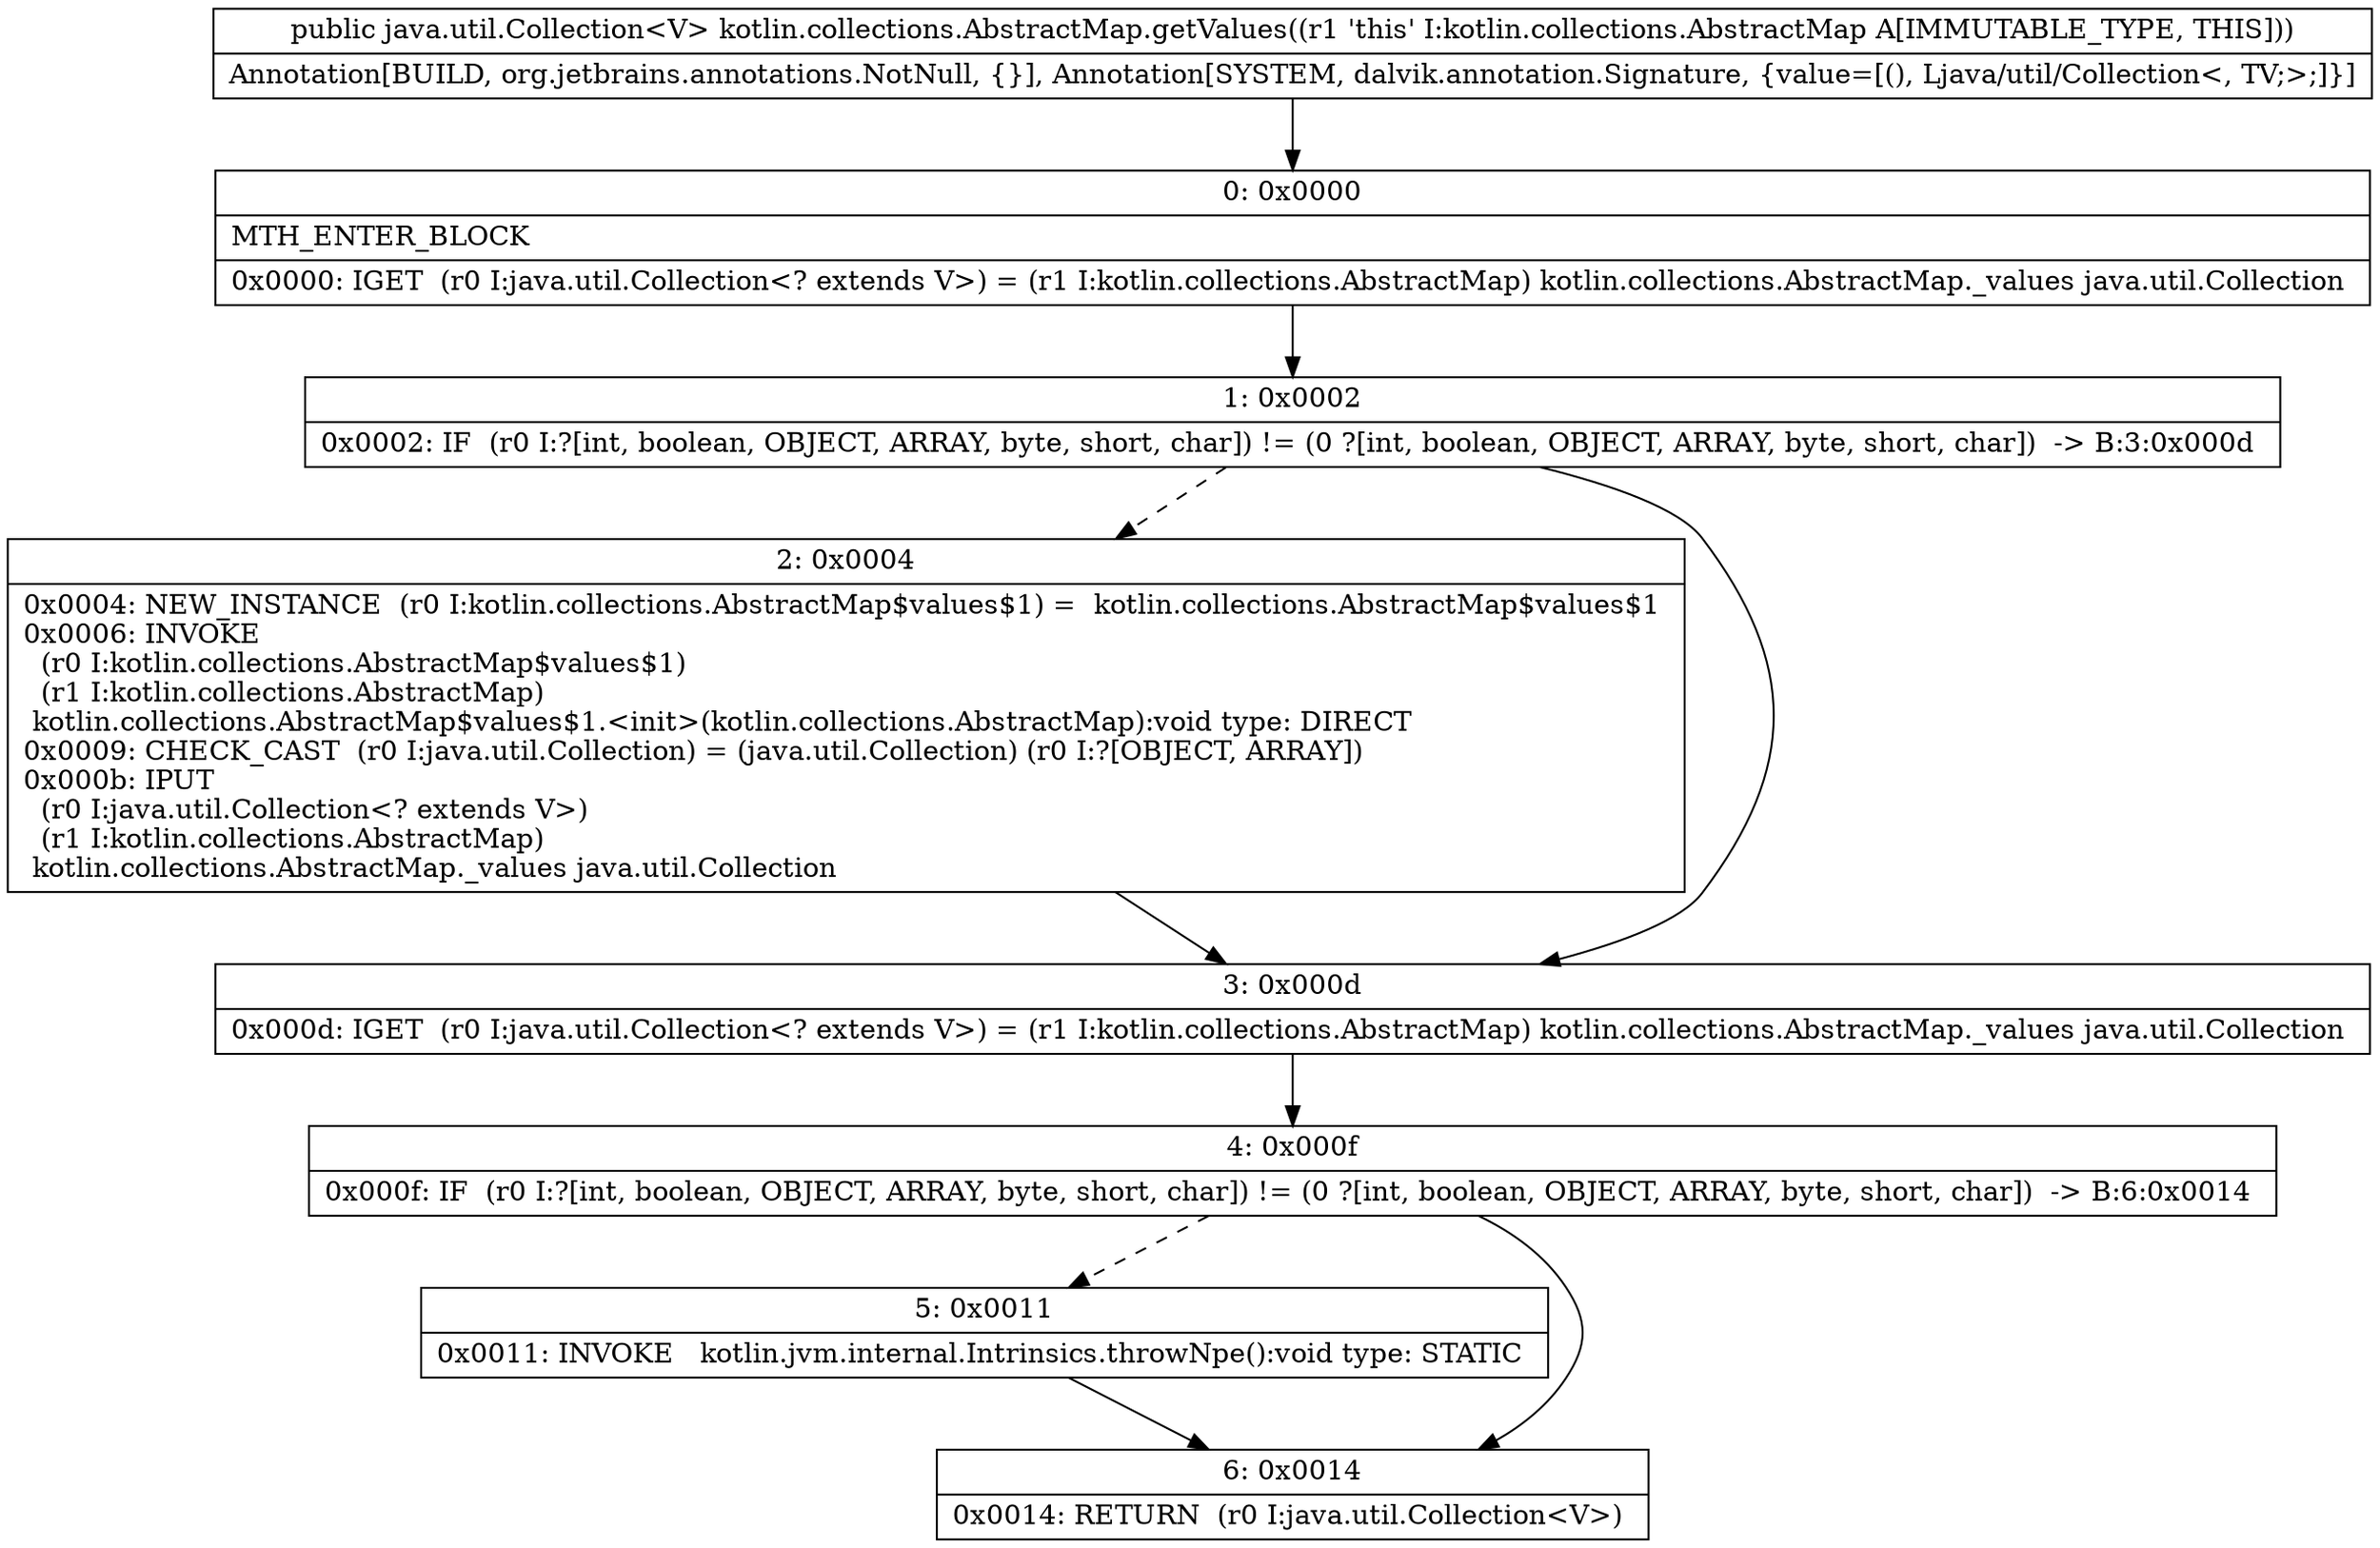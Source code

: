 digraph "CFG forkotlin.collections.AbstractMap.getValues()Ljava\/util\/Collection;" {
Node_0 [shape=record,label="{0\:\ 0x0000|MTH_ENTER_BLOCK\l|0x0000: IGET  (r0 I:java.util.Collection\<? extends V\>) = (r1 I:kotlin.collections.AbstractMap) kotlin.collections.AbstractMap._values java.util.Collection \l}"];
Node_1 [shape=record,label="{1\:\ 0x0002|0x0002: IF  (r0 I:?[int, boolean, OBJECT, ARRAY, byte, short, char]) != (0 ?[int, boolean, OBJECT, ARRAY, byte, short, char])  \-\> B:3:0x000d \l}"];
Node_2 [shape=record,label="{2\:\ 0x0004|0x0004: NEW_INSTANCE  (r0 I:kotlin.collections.AbstractMap$values$1) =  kotlin.collections.AbstractMap$values$1 \l0x0006: INVOKE  \l  (r0 I:kotlin.collections.AbstractMap$values$1)\l  (r1 I:kotlin.collections.AbstractMap)\l kotlin.collections.AbstractMap$values$1.\<init\>(kotlin.collections.AbstractMap):void type: DIRECT \l0x0009: CHECK_CAST  (r0 I:java.util.Collection) = (java.util.Collection) (r0 I:?[OBJECT, ARRAY]) \l0x000b: IPUT  \l  (r0 I:java.util.Collection\<? extends V\>)\l  (r1 I:kotlin.collections.AbstractMap)\l kotlin.collections.AbstractMap._values java.util.Collection \l}"];
Node_3 [shape=record,label="{3\:\ 0x000d|0x000d: IGET  (r0 I:java.util.Collection\<? extends V\>) = (r1 I:kotlin.collections.AbstractMap) kotlin.collections.AbstractMap._values java.util.Collection \l}"];
Node_4 [shape=record,label="{4\:\ 0x000f|0x000f: IF  (r0 I:?[int, boolean, OBJECT, ARRAY, byte, short, char]) != (0 ?[int, boolean, OBJECT, ARRAY, byte, short, char])  \-\> B:6:0x0014 \l}"];
Node_5 [shape=record,label="{5\:\ 0x0011|0x0011: INVOKE   kotlin.jvm.internal.Intrinsics.throwNpe():void type: STATIC \l}"];
Node_6 [shape=record,label="{6\:\ 0x0014|0x0014: RETURN  (r0 I:java.util.Collection\<V\>) \l}"];
MethodNode[shape=record,label="{public java.util.Collection\<V\> kotlin.collections.AbstractMap.getValues((r1 'this' I:kotlin.collections.AbstractMap A[IMMUTABLE_TYPE, THIS]))  | Annotation[BUILD, org.jetbrains.annotations.NotNull, \{\}], Annotation[SYSTEM, dalvik.annotation.Signature, \{value=[(), Ljava\/util\/Collection\<, TV;\>;]\}]\l}"];
MethodNode -> Node_0;
Node_0 -> Node_1;
Node_1 -> Node_2[style=dashed];
Node_1 -> Node_3;
Node_2 -> Node_3;
Node_3 -> Node_4;
Node_4 -> Node_5[style=dashed];
Node_4 -> Node_6;
Node_5 -> Node_6;
}

